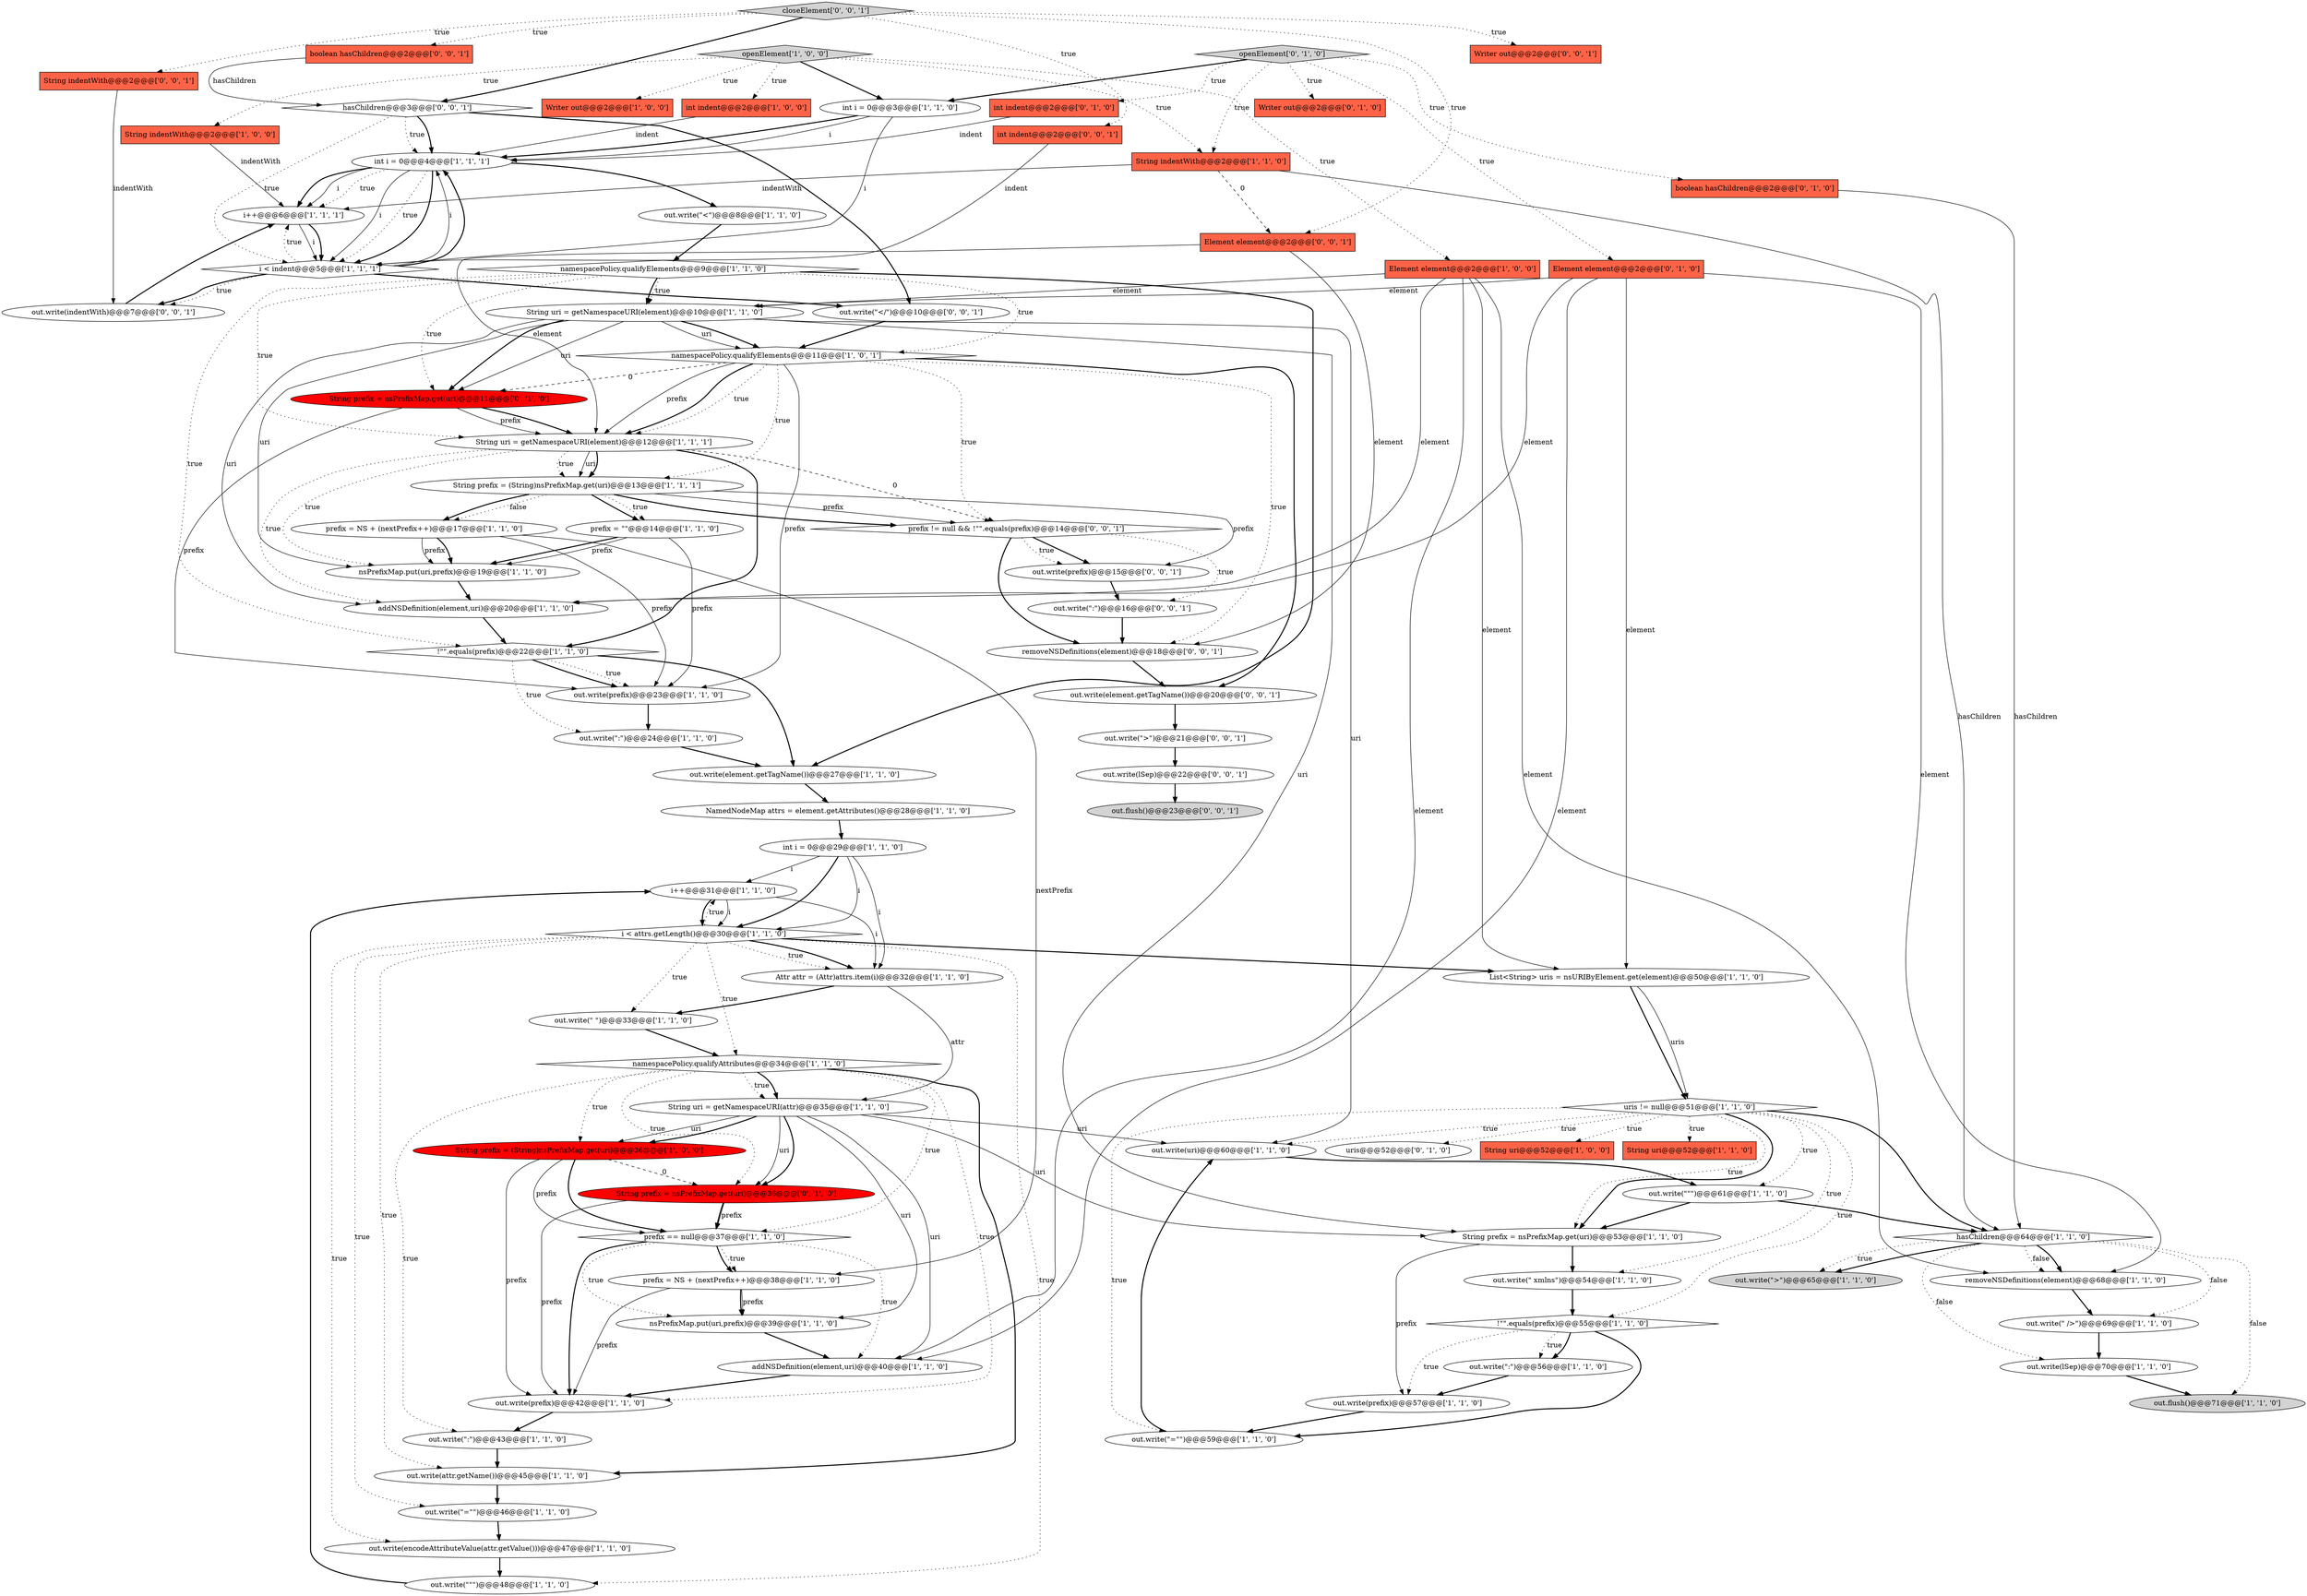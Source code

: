 digraph {
69 [style = filled, label = "closeElement['0', '0', '1']", fillcolor = lightgray, shape = diamond image = "AAA0AAABBB3BBB"];
60 [style = filled, label = "i++@@@6@@@['1', '1', '1']", fillcolor = white, shape = ellipse image = "AAA0AAABBB1BBB"];
68 [style = filled, label = "uris@@@52@@@['0', '1', '0']", fillcolor = white, shape = ellipse image = "AAA0AAABBB2BBB"];
71 [style = filled, label = "hasChildren@@@3@@@['0', '0', '1']", fillcolor = white, shape = diamond image = "AAA0AAABBB3BBB"];
14 [style = filled, label = "out.write(attr.getName())@@@45@@@['1', '1', '0']", fillcolor = white, shape = ellipse image = "AAA0AAABBB1BBB"];
44 [style = filled, label = "openElement['1', '0', '0']", fillcolor = lightgray, shape = diamond image = "AAA0AAABBB1BBB"];
37 [style = filled, label = "out.write(\" xmlns\")@@@54@@@['1', '1', '0']", fillcolor = white, shape = ellipse image = "AAA0AAABBB1BBB"];
78 [style = filled, label = "out.write(\":\")@@@16@@@['0', '0', '1']", fillcolor = white, shape = ellipse image = "AAA0AAABBB3BBB"];
36 [style = filled, label = "String prefix = (String)nsPrefixMap.get(uri)@@@13@@@['1', '1', '1']", fillcolor = white, shape = ellipse image = "AAA0AAABBB1BBB"];
18 [style = filled, label = "removeNSDefinitions(element)@@@68@@@['1', '1', '0']", fillcolor = white, shape = ellipse image = "AAA0AAABBB1BBB"];
63 [style = filled, label = "Writer out@@@2@@@['0', '1', '0']", fillcolor = tomato, shape = box image = "AAA0AAABBB2BBB"];
26 [style = filled, label = "out.write(prefix)@@@23@@@['1', '1', '0']", fillcolor = white, shape = ellipse image = "AAA0AAABBB1BBB"];
72 [style = filled, label = "prefix != null && !\"\".equals(prefix)@@@14@@@['0', '0', '1']", fillcolor = white, shape = diamond image = "AAA0AAABBB3BBB"];
5 [style = filled, label = "out.write(\" \")@@@33@@@['1', '1', '0']", fillcolor = white, shape = ellipse image = "AAA0AAABBB1BBB"];
55 [style = filled, label = "addNSDefinition(element,uri)@@@40@@@['1', '1', '0']", fillcolor = white, shape = ellipse image = "AAA0AAABBB1BBB"];
47 [style = filled, label = "int i = 0@@@3@@@['1', '1', '0']", fillcolor = white, shape = ellipse image = "AAA0AAABBB1BBB"];
15 [style = filled, label = "out.write(\":\")@@@56@@@['1', '1', '0']", fillcolor = white, shape = ellipse image = "AAA0AAABBB1BBB"];
45 [style = filled, label = "namespacePolicy.qualifyElements@@@9@@@['1', '1', '0']", fillcolor = white, shape = diamond image = "AAA0AAABBB1BBB"];
25 [style = filled, label = "out.write(element.getTagName())@@@27@@@['1', '1', '0']", fillcolor = white, shape = ellipse image = "AAA0AAABBB1BBB"];
43 [style = filled, label = "out.write(\":\")@@@43@@@['1', '1', '0']", fillcolor = white, shape = ellipse image = "AAA0AAABBB1BBB"];
81 [style = filled, label = "String indentWith@@@2@@@['0', '0', '1']", fillcolor = tomato, shape = box image = "AAA0AAABBB3BBB"];
57 [style = filled, label = "String indentWith@@@2@@@['1', '1', '0']", fillcolor = tomato, shape = box image = "AAA0AAABBB1BBB"];
46 [style = filled, label = "out.write(uri)@@@60@@@['1', '1', '0']", fillcolor = white, shape = ellipse image = "AAA0AAABBB1BBB"];
40 [style = filled, label = "String uri = getNamespaceURI(element)@@@12@@@['1', '1', '1']", fillcolor = white, shape = ellipse image = "AAA0AAABBB1BBB"];
21 [style = filled, label = "String uri = getNamespaceURI(attr)@@@35@@@['1', '1', '0']", fillcolor = white, shape = ellipse image = "AAA0AAABBB1BBB"];
10 [style = filled, label = "int indent@@@2@@@['1', '0', '0']", fillcolor = tomato, shape = box image = "AAA0AAABBB1BBB"];
2 [style = filled, label = "int i = 0@@@4@@@['1', '1', '1']", fillcolor = white, shape = ellipse image = "AAA0AAABBB1BBB"];
51 [style = filled, label = "out.write(prefix)@@@57@@@['1', '1', '0']", fillcolor = white, shape = ellipse image = "AAA0AAABBB1BBB"];
48 [style = filled, label = "!\"\".equals(prefix)@@@55@@@['1', '1', '0']", fillcolor = white, shape = diamond image = "AAA0AAABBB1BBB"];
59 [style = filled, label = "int i = 0@@@29@@@['1', '1', '0']", fillcolor = white, shape = ellipse image = "AAA0AAABBB1BBB"];
35 [style = filled, label = "out.write(\"<\")@@@8@@@['1', '1', '0']", fillcolor = white, shape = ellipse image = "AAA0AAABBB1BBB"];
8 [style = filled, label = "nsPrefixMap.put(uri,prefix)@@@19@@@['1', '1', '0']", fillcolor = white, shape = ellipse image = "AAA0AAABBB1BBB"];
54 [style = filled, label = "out.write(\"=\"\")@@@59@@@['1', '1', '0']", fillcolor = white, shape = ellipse image = "AAA0AAABBB1BBB"];
24 [style = filled, label = "!\"\".equals(prefix)@@@22@@@['1', '1', '0']", fillcolor = white, shape = diamond image = "AAA0AAABBB1BBB"];
38 [style = filled, label = "nsPrefixMap.put(uri,prefix)@@@39@@@['1', '1', '0']", fillcolor = white, shape = ellipse image = "AAA0AAABBB1BBB"];
56 [style = filled, label = "out.write(\"\"\")@@@48@@@['1', '1', '0']", fillcolor = white, shape = ellipse image = "AAA0AAABBB1BBB"];
70 [style = filled, label = "Writer out@@@2@@@['0', '0', '1']", fillcolor = tomato, shape = box image = "AAA0AAABBB3BBB"];
66 [style = filled, label = "int indent@@@2@@@['0', '1', '0']", fillcolor = tomato, shape = box image = "AAA0AAABBB2BBB"];
58 [style = filled, label = "namespacePolicy.qualifyAttributes@@@34@@@['1', '1', '0']", fillcolor = white, shape = diamond image = "AAA0AAABBB1BBB"];
62 [style = filled, label = "String prefix = nsPrefixMap.get(uri)@@@36@@@['0', '1', '0']", fillcolor = red, shape = ellipse image = "AAA1AAABBB2BBB"];
41 [style = filled, label = "i < indent@@@5@@@['1', '1', '1']", fillcolor = white, shape = diamond image = "AAA0AAABBB1BBB"];
12 [style = filled, label = "Writer out@@@2@@@['1', '0', '0']", fillcolor = tomato, shape = box image = "AAA0AAABBB1BBB"];
17 [style = filled, label = "Element element@@@2@@@['1', '0', '0']", fillcolor = tomato, shape = box image = "AAA0AAABBB1BBB"];
75 [style = filled, label = "out.write(element.getTagName())@@@20@@@['0', '0', '1']", fillcolor = white, shape = ellipse image = "AAA0AAABBB3BBB"];
16 [style = filled, label = "NamedNodeMap attrs = element.getAttributes()@@@28@@@['1', '1', '0']", fillcolor = white, shape = ellipse image = "AAA0AAABBB1BBB"];
33 [style = filled, label = "prefix = NS + (nextPrefix++)@@@38@@@['1', '1', '0']", fillcolor = white, shape = ellipse image = "AAA0AAABBB1BBB"];
76 [style = filled, label = "out.write(lSep)@@@22@@@['0', '0', '1']", fillcolor = white, shape = ellipse image = "AAA0AAABBB3BBB"];
28 [style = filled, label = "uris != null@@@51@@@['1', '1', '0']", fillcolor = white, shape = diamond image = "AAA0AAABBB1BBB"];
39 [style = filled, label = "out.write(\"=\"\")@@@46@@@['1', '1', '0']", fillcolor = white, shape = ellipse image = "AAA0AAABBB1BBB"];
0 [style = filled, label = "out.write(encodeAttributeValue(attr.getValue()))@@@47@@@['1', '1', '0']", fillcolor = white, shape = ellipse image = "AAA0AAABBB1BBB"];
65 [style = filled, label = "openElement['0', '1', '0']", fillcolor = lightgray, shape = diamond image = "AAA0AAABBB2BBB"];
22 [style = filled, label = "namespacePolicy.qualifyElements@@@11@@@['1', '0', '1']", fillcolor = white, shape = diamond image = "AAA0AAABBB1BBB"];
11 [style = filled, label = "out.flush()@@@71@@@['1', '1', '0']", fillcolor = lightgray, shape = ellipse image = "AAA0AAABBB1BBB"];
49 [style = filled, label = "String prefix = (String)nsPrefixMap.get(uri)@@@36@@@['1', '0', '0']", fillcolor = red, shape = ellipse image = "AAA1AAABBB1BBB"];
74 [style = filled, label = "int indent@@@2@@@['0', '0', '1']", fillcolor = tomato, shape = box image = "AAA0AAABBB3BBB"];
61 [style = filled, label = "Element element@@@2@@@['0', '1', '0']", fillcolor = tomato, shape = box image = "AAA0AAABBB2BBB"];
1 [style = filled, label = "i++@@@31@@@['1', '1', '0']", fillcolor = white, shape = ellipse image = "AAA0AAABBB1BBB"];
9 [style = filled, label = "String uri@@@52@@@['1', '0', '0']", fillcolor = tomato, shape = box image = "AAA0AAABBB1BBB"];
52 [style = filled, label = "addNSDefinition(element,uri)@@@20@@@['1', '1', '0']", fillcolor = white, shape = ellipse image = "AAA0AAABBB1BBB"];
79 [style = filled, label = "removeNSDefinitions(element)@@@18@@@['0', '0', '1']", fillcolor = white, shape = ellipse image = "AAA0AAABBB3BBB"];
85 [style = filled, label = "out.write(prefix)@@@15@@@['0', '0', '1']", fillcolor = white, shape = ellipse image = "AAA0AAABBB3BBB"];
42 [style = filled, label = "String uri = getNamespaceURI(element)@@@10@@@['1', '1', '0']", fillcolor = white, shape = ellipse image = "AAA0AAABBB1BBB"];
53 [style = filled, label = "List<String> uris = nsURIByElement.get(element)@@@50@@@['1', '1', '0']", fillcolor = white, shape = ellipse image = "AAA0AAABBB1BBB"];
34 [style = filled, label = "out.write(\" />\")@@@69@@@['1', '1', '0']", fillcolor = white, shape = ellipse image = "AAA0AAABBB1BBB"];
4 [style = filled, label = "prefix = \"\"@@@14@@@['1', '1', '0']", fillcolor = white, shape = ellipse image = "AAA0AAABBB1BBB"];
50 [style = filled, label = "prefix == null@@@37@@@['1', '1', '0']", fillcolor = white, shape = diamond image = "AAA0AAABBB1BBB"];
31 [style = filled, label = "hasChildren@@@64@@@['1', '1', '0']", fillcolor = white, shape = diamond image = "AAA0AAABBB1BBB"];
7 [style = filled, label = "out.write(prefix)@@@42@@@['1', '1', '0']", fillcolor = white, shape = ellipse image = "AAA0AAABBB1BBB"];
83 [style = filled, label = "Element element@@@2@@@['0', '0', '1']", fillcolor = tomato, shape = box image = "AAA0AAABBB3BBB"];
3 [style = filled, label = "i < attrs.getLength()@@@30@@@['1', '1', '0']", fillcolor = white, shape = diamond image = "AAA0AAABBB1BBB"];
23 [style = filled, label = "prefix = NS + (nextPrefix++)@@@17@@@['1', '1', '0']", fillcolor = white, shape = ellipse image = "AAA0AAABBB1BBB"];
27 [style = filled, label = "out.write(\":\")@@@24@@@['1', '1', '0']", fillcolor = white, shape = ellipse image = "AAA0AAABBB1BBB"];
77 [style = filled, label = "boolean hasChildren@@@2@@@['0', '0', '1']", fillcolor = tomato, shape = box image = "AAA0AAABBB3BBB"];
32 [style = filled, label = "out.write(\"\"\")@@@61@@@['1', '1', '0']", fillcolor = white, shape = ellipse image = "AAA0AAABBB1BBB"];
29 [style = filled, label = "String prefix = nsPrefixMap.get(uri)@@@53@@@['1', '1', '0']", fillcolor = white, shape = ellipse image = "AAA0AAABBB1BBB"];
64 [style = filled, label = "boolean hasChildren@@@2@@@['0', '1', '0']", fillcolor = tomato, shape = box image = "AAA0AAABBB2BBB"];
13 [style = filled, label = "String uri@@@52@@@['1', '1', '0']", fillcolor = tomato, shape = box image = "AAA0AAABBB1BBB"];
73 [style = filled, label = "out.flush()@@@23@@@['0', '0', '1']", fillcolor = lightgray, shape = ellipse image = "AAA0AAABBB3BBB"];
19 [style = filled, label = "String indentWith@@@2@@@['1', '0', '0']", fillcolor = tomato, shape = box image = "AAA0AAABBB1BBB"];
30 [style = filled, label = "Attr attr = (Attr)attrs.item(i)@@@32@@@['1', '1', '0']", fillcolor = white, shape = ellipse image = "AAA0AAABBB1BBB"];
84 [style = filled, label = "out.write(indentWith)@@@7@@@['0', '0', '1']", fillcolor = white, shape = ellipse image = "AAA0AAABBB3BBB"];
67 [style = filled, label = "String prefix = nsPrefixMap.get(uri)@@@11@@@['0', '1', '0']", fillcolor = red, shape = ellipse image = "AAA1AAABBB2BBB"];
80 [style = filled, label = "out.write(\">\")@@@21@@@['0', '0', '1']", fillcolor = white, shape = ellipse image = "AAA0AAABBB3BBB"];
6 [style = filled, label = "out.write(lSep)@@@70@@@['1', '1', '0']", fillcolor = white, shape = ellipse image = "AAA0AAABBB1BBB"];
82 [style = filled, label = "out.write(\"</\")@@@10@@@['0', '0', '1']", fillcolor = white, shape = ellipse image = "AAA0AAABBB3BBB"];
20 [style = filled, label = "out.write(\">\")@@@65@@@['1', '1', '0']", fillcolor = lightgray, shape = ellipse image = "AAA0AAABBB1BBB"];
2->35 [style = bold, label=""];
65->47 [style = bold, label=""];
17->52 [style = solid, label="element"];
65->64 [style = dotted, label="true"];
4->26 [style = solid, label="prefix"];
83->40 [style = solid, label="element"];
56->1 [style = bold, label=""];
85->78 [style = bold, label=""];
41->2 [style = solid, label="i"];
1->30 [style = solid, label="i"];
58->7 [style = dotted, label="true"];
49->62 [style = dashed, label="0"];
61->53 [style = solid, label="element"];
82->22 [style = bold, label=""];
44->10 [style = dotted, label="true"];
58->62 [style = dotted, label="true"];
40->36 [style = dotted, label="true"];
24->27 [style = dotted, label="true"];
44->12 [style = dotted, label="true"];
59->1 [style = solid, label="i"];
21->49 [style = solid, label="uri"];
67->40 [style = solid, label="prefix"];
45->22 [style = dotted, label="true"];
48->54 [style = bold, label=""];
52->24 [style = bold, label=""];
71->2 [style = dotted, label="true"];
69->74 [style = dotted, label="true"];
21->46 [style = solid, label="uri"];
45->40 [style = dotted, label="true"];
60->41 [style = solid, label="i"];
76->73 [style = bold, label=""];
48->15 [style = dotted, label="true"];
45->25 [style = bold, label=""];
19->60 [style = solid, label="indentWith"];
37->48 [style = bold, label=""];
6->11 [style = bold, label=""];
3->0 [style = dotted, label="true"];
21->62 [style = solid, label="uri"];
45->42 [style = bold, label=""];
62->50 [style = solid, label="prefix"];
35->45 [style = bold, label=""];
7->43 [style = bold, label=""];
4->8 [style = bold, label=""];
40->24 [style = bold, label=""];
45->42 [style = dotted, label="true"];
50->33 [style = dotted, label="true"];
42->67 [style = bold, label=""];
65->66 [style = dotted, label="true"];
1->3 [style = solid, label="i"];
31->20 [style = bold, label=""];
28->13 [style = dotted, label="true"];
3->30 [style = bold, label=""];
44->47 [style = bold, label=""];
27->25 [style = bold, label=""];
42->29 [style = solid, label="uri"];
2->41 [style = solid, label="i"];
38->55 [style = bold, label=""];
50->55 [style = dotted, label="true"];
69->83 [style = dotted, label="true"];
81->84 [style = solid, label="indentWith"];
17->55 [style = solid, label="element"];
23->8 [style = solid, label="prefix"];
51->54 [style = bold, label=""];
54->46 [style = bold, label=""];
17->18 [style = solid, label="element"];
41->60 [style = dotted, label="true"];
49->50 [style = solid, label="prefix"];
58->21 [style = dotted, label="true"];
42->67 [style = solid, label="uri"];
36->4 [style = bold, label=""];
22->75 [style = bold, label=""];
3->30 [style = dotted, label="true"];
40->8 [style = dotted, label="true"];
60->41 [style = bold, label=""];
23->8 [style = bold, label=""];
61->52 [style = solid, label="element"];
41->2 [style = bold, label=""];
61->18 [style = solid, label="element"];
40->52 [style = dotted, label="true"];
3->53 [style = bold, label=""];
57->31 [style = solid, label="hasChildren"];
23->26 [style = solid, label="prefix"];
28->29 [style = dotted, label="true"];
26->27 [style = bold, label=""];
3->58 [style = dotted, label="true"];
61->55 [style = solid, label="element"];
3->5 [style = dotted, label="true"];
28->46 [style = dotted, label="true"];
22->67 [style = dashed, label="0"];
24->26 [style = dotted, label="true"];
55->7 [style = bold, label=""];
33->7 [style = solid, label="prefix"];
47->2 [style = bold, label=""];
28->9 [style = dotted, label="true"];
2->41 [style = dotted, label="true"];
29->51 [style = solid, label="prefix"];
80->76 [style = bold, label=""];
59->3 [style = solid, label="i"];
31->11 [style = dotted, label="false"];
42->22 [style = bold, label=""];
47->41 [style = solid, label="i"];
72->78 [style = dotted, label="true"];
45->24 [style = dotted, label="true"];
14->39 [style = bold, label=""];
28->37 [style = dotted, label="true"];
22->79 [style = dotted, label="true"];
66->2 [style = solid, label="indent"];
23->33 [style = solid, label="nextPrefix"];
77->71 [style = solid, label="hasChildren"];
32->31 [style = bold, label=""];
57->60 [style = solid, label="indentWith"];
3->1 [style = dotted, label="true"];
31->6 [style = dotted, label="false"];
36->85 [style = solid, label="prefix"];
59->30 [style = solid, label="i"];
31->18 [style = dotted, label="false"];
28->29 [style = bold, label=""];
2->41 [style = bold, label=""];
41->84 [style = dotted, label="true"];
40->72 [style = dashed, label="0"];
3->56 [style = dotted, label="true"];
28->68 [style = dotted, label="true"];
47->2 [style = solid, label="i"];
67->40 [style = bold, label=""];
62->7 [style = solid, label="prefix"];
18->34 [style = bold, label=""];
58->14 [style = bold, label=""];
28->31 [style = bold, label=""];
61->42 [style = solid, label="element"];
42->52 [style = solid, label="uri"];
78->79 [style = bold, label=""];
21->29 [style = solid, label="uri"];
1->3 [style = bold, label=""];
69->81 [style = dotted, label="true"];
21->62 [style = bold, label=""];
44->57 [style = dotted, label="true"];
84->60 [style = bold, label=""];
36->72 [style = bold, label=""];
2->60 [style = bold, label=""];
29->37 [style = bold, label=""];
69->70 [style = dotted, label="true"];
25->16 [style = bold, label=""];
8->52 [style = bold, label=""];
10->2 [style = solid, label="indent"];
83->79 [style = solid, label="element"];
49->50 [style = bold, label=""];
40->36 [style = solid, label="uri"];
41->82 [style = bold, label=""];
3->14 [style = dotted, label="true"];
44->17 [style = dotted, label="true"];
24->26 [style = bold, label=""];
72->85 [style = bold, label=""];
57->83 [style = dashed, label="0"];
28->32 [style = dotted, label="true"];
53->28 [style = solid, label="uris"];
58->49 [style = dotted, label="true"];
17->42 [style = solid, label="element"];
40->36 [style = bold, label=""];
30->5 [style = bold, label=""];
22->40 [style = solid, label="prefix"];
43->14 [style = bold, label=""];
67->26 [style = solid, label="prefix"];
24->25 [style = bold, label=""];
36->72 [style = solid, label="prefix"];
16->59 [style = bold, label=""];
49->7 [style = solid, label="prefix"];
79->75 [style = bold, label=""];
22->36 [style = dotted, label="true"];
21->49 [style = bold, label=""];
50->33 [style = bold, label=""];
5->58 [style = bold, label=""];
65->61 [style = dotted, label="true"];
59->3 [style = bold, label=""];
46->32 [style = bold, label=""];
42->46 [style = solid, label="uri"];
53->28 [style = bold, label=""];
4->8 [style = solid, label="prefix"];
22->72 [style = dotted, label="true"];
22->40 [style = bold, label=""];
75->80 [style = bold, label=""];
2->60 [style = solid, label="i"];
58->43 [style = dotted, label="true"];
72->85 [style = dotted, label="true"];
31->34 [style = dotted, label="false"];
74->41 [style = solid, label="indent"];
42->22 [style = solid, label="uri"];
71->2 [style = bold, label=""];
28->54 [style = dotted, label="true"];
31->18 [style = bold, label=""];
50->7 [style = bold, label=""];
48->51 [style = dotted, label="true"];
45->67 [style = dotted, label="true"];
22->40 [style = dotted, label="true"];
28->48 [style = dotted, label="true"];
2->60 [style = dotted, label="true"];
36->4 [style = dotted, label="true"];
31->20 [style = dotted, label="true"];
21->38 [style = solid, label="uri"];
36->23 [style = dotted, label="false"];
32->29 [style = bold, label=""];
39->0 [style = bold, label=""];
22->26 [style = solid, label="prefix"];
69->71 [style = bold, label=""];
36->23 [style = bold, label=""];
71->82 [style = bold, label=""];
0->56 [style = bold, label=""];
3->39 [style = dotted, label="true"];
58->50 [style = dotted, label="true"];
50->38 [style = dotted, label="true"];
71->41 [style = dotted, label="true"];
34->6 [style = bold, label=""];
42->8 [style = solid, label="uri"];
30->21 [style = solid, label="attr"];
69->77 [style = dotted, label="true"];
48->15 [style = bold, label=""];
62->50 [style = bold, label=""];
58->21 [style = bold, label=""];
64->31 [style = solid, label="hasChildren"];
33->38 [style = bold, label=""];
72->79 [style = bold, label=""];
44->19 [style = dotted, label="true"];
17->53 [style = solid, label="element"];
65->63 [style = dotted, label="true"];
41->84 [style = bold, label=""];
21->55 [style = solid, label="uri"];
65->57 [style = dotted, label="true"];
33->38 [style = solid, label="prefix"];
15->51 [style = bold, label=""];
}
